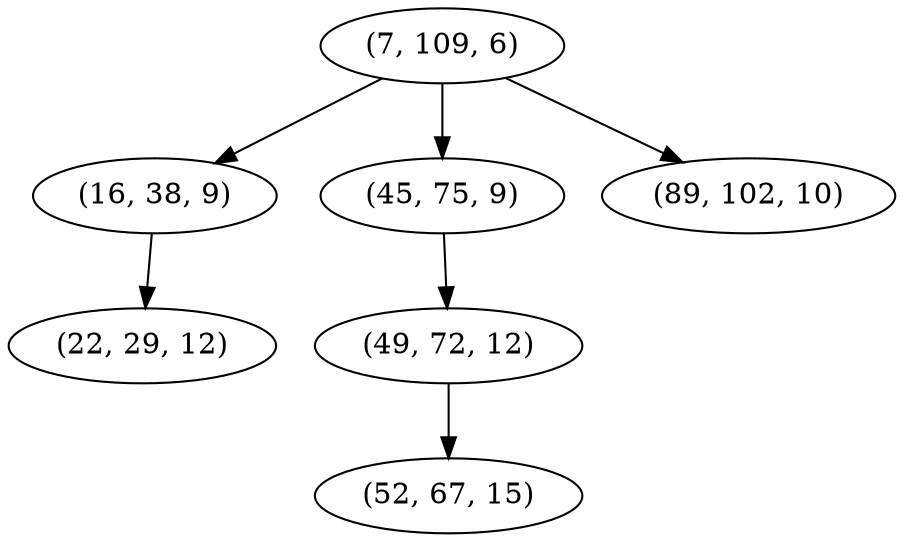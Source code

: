 digraph tree {
    "(7, 109, 6)";
    "(16, 38, 9)";
    "(22, 29, 12)";
    "(45, 75, 9)";
    "(49, 72, 12)";
    "(52, 67, 15)";
    "(89, 102, 10)";
    "(7, 109, 6)" -> "(16, 38, 9)";
    "(7, 109, 6)" -> "(45, 75, 9)";
    "(7, 109, 6)" -> "(89, 102, 10)";
    "(16, 38, 9)" -> "(22, 29, 12)";
    "(45, 75, 9)" -> "(49, 72, 12)";
    "(49, 72, 12)" -> "(52, 67, 15)";
}
